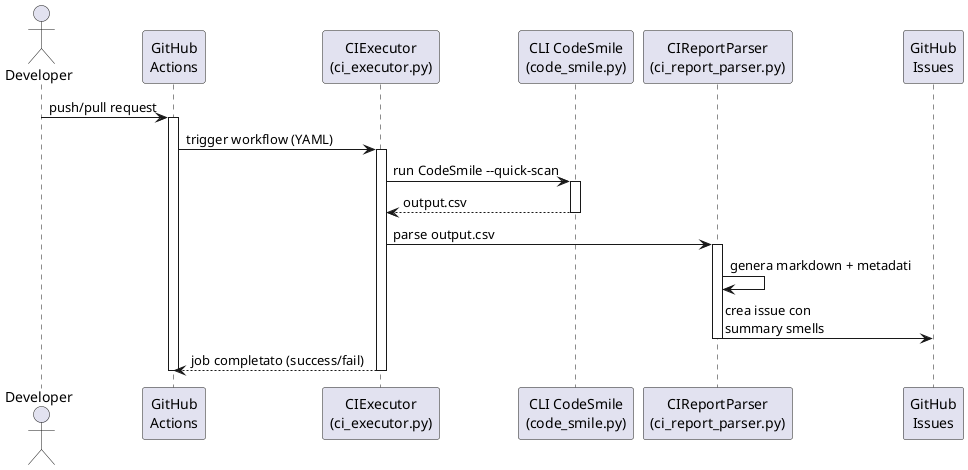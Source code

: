 @startuml
actor Developer
participant "GitHub\nActions" as GitHub
participant "CIExecutor\n(ci_executor.py)" as CIExecutor
participant "CLI CodeSmile\n(code_smile.py)" as CLI
participant "CIReportParser\n(ci_report_parser.py)" as Parser
participant "GitHub\nIssues" as Issues

Developer -> GitHub : push/pull request
activate GitHub
GitHub -> CIExecutor : trigger workflow (YAML)
activate CIExecutor

CIExecutor -> CLI : run CodeSmile --quick-scan
activate CLI
CLI --> CIExecutor : output.csv
deactivate CLI

CIExecutor -> Parser : parse output.csv
activate Parser
Parser -> Parser : genera markdown + metadati

Parser -> Issues : crea issue con\nsummary smells
deactivate Parser

CIExecutor --> GitHub : job completato (success/fail)
deactivate CIExecutor
deactivate GitHub
@enduml
